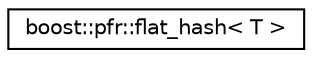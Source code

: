 digraph "Graphical Class Hierarchy"
{
  edge [fontname="Helvetica",fontsize="10",labelfontname="Helvetica",labelfontsize="10"];
  node [fontname="Helvetica",fontsize="10",shape=record];
  rankdir="LR";
  Node0 [label="boost::pfr::flat_hash\< T \>",height=0.2,width=0.4,color="black", fillcolor="white", style="filled",URL="$structboost_1_1pfr_1_1flat__hash.html",tooltip="std::hash like flattening functor "];
}
